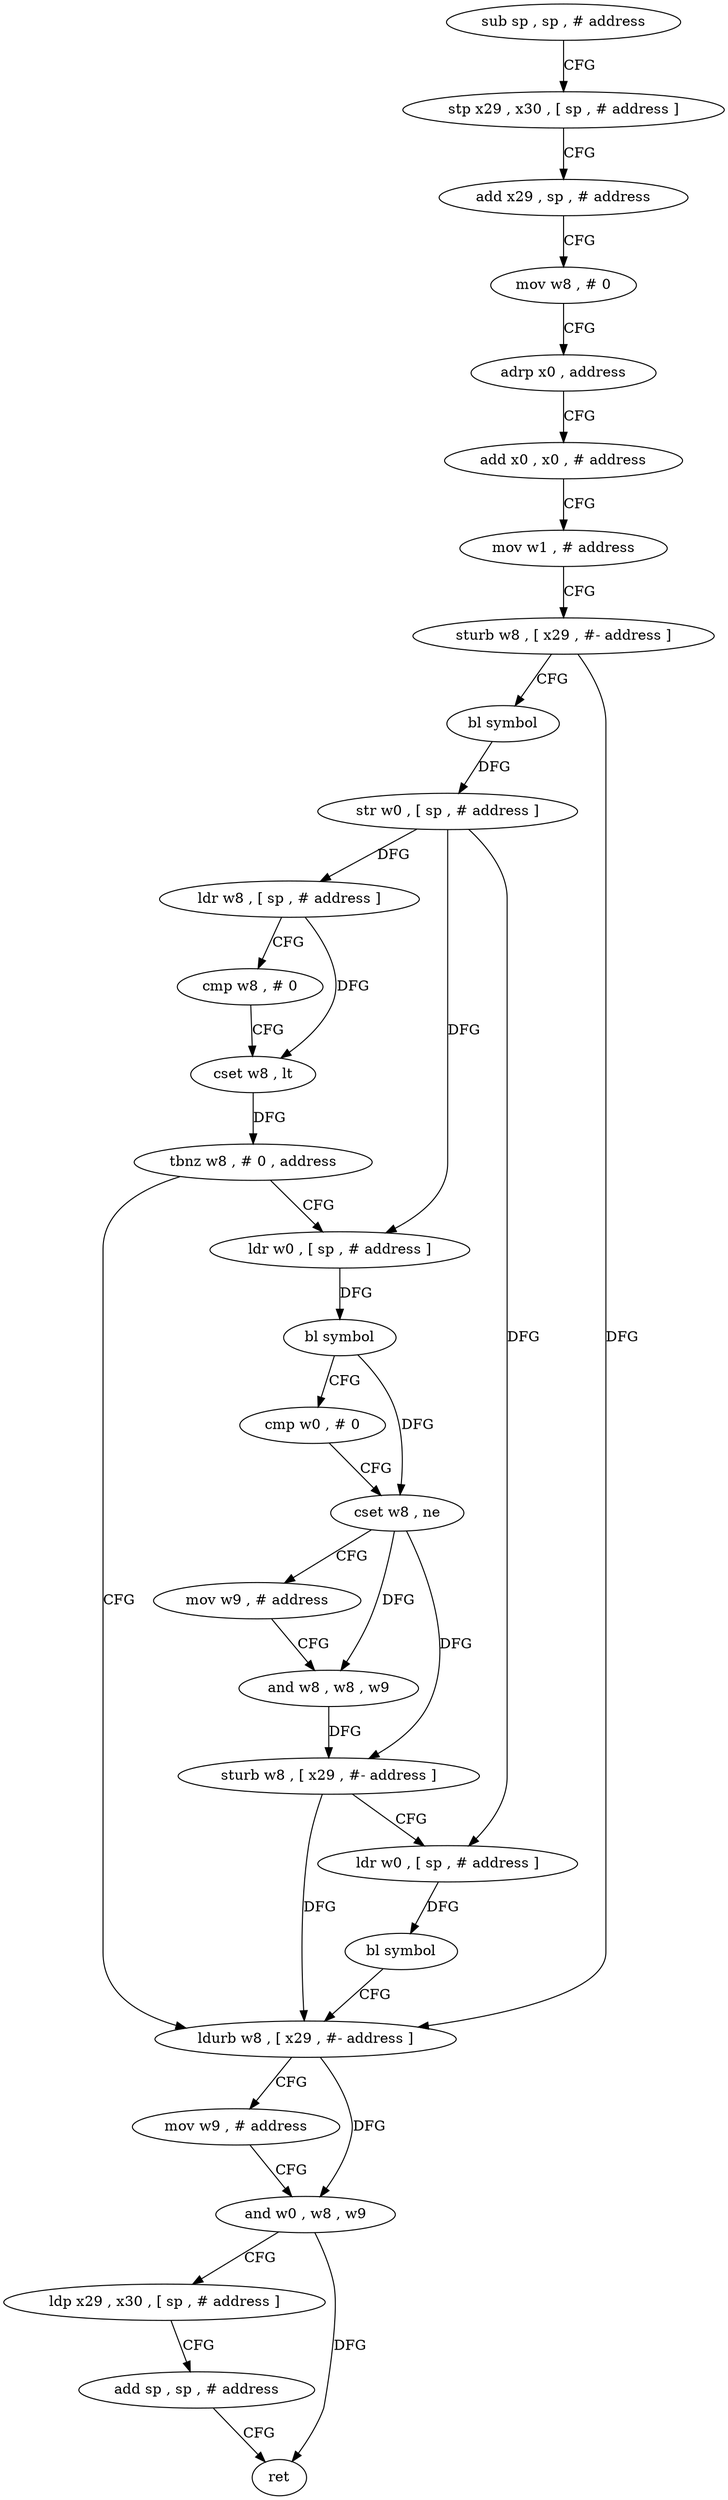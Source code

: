 digraph "func" {
"4299388" [label = "sub sp , sp , # address" ]
"4299392" [label = "stp x29 , x30 , [ sp , # address ]" ]
"4299396" [label = "add x29 , sp , # address" ]
"4299400" [label = "mov w8 , # 0" ]
"4299404" [label = "adrp x0 , address" ]
"4299408" [label = "add x0 , x0 , # address" ]
"4299412" [label = "mov w1 , # address" ]
"4299416" [label = "sturb w8 , [ x29 , #- address ]" ]
"4299420" [label = "bl symbol" ]
"4299424" [label = "str w0 , [ sp , # address ]" ]
"4299428" [label = "ldr w8 , [ sp , # address ]" ]
"4299432" [label = "cmp w8 , # 0" ]
"4299436" [label = "cset w8 , lt" ]
"4299440" [label = "tbnz w8 , # 0 , address" ]
"4299480" [label = "ldurb w8 , [ x29 , #- address ]" ]
"4299444" [label = "ldr w0 , [ sp , # address ]" ]
"4299484" [label = "mov w9 , # address" ]
"4299488" [label = "and w0 , w8 , w9" ]
"4299492" [label = "ldp x29 , x30 , [ sp , # address ]" ]
"4299496" [label = "add sp , sp , # address" ]
"4299500" [label = "ret" ]
"4299448" [label = "bl symbol" ]
"4299452" [label = "cmp w0 , # 0" ]
"4299456" [label = "cset w8 , ne" ]
"4299460" [label = "mov w9 , # address" ]
"4299464" [label = "and w8 , w8 , w9" ]
"4299468" [label = "sturb w8 , [ x29 , #- address ]" ]
"4299472" [label = "ldr w0 , [ sp , # address ]" ]
"4299476" [label = "bl symbol" ]
"4299388" -> "4299392" [ label = "CFG" ]
"4299392" -> "4299396" [ label = "CFG" ]
"4299396" -> "4299400" [ label = "CFG" ]
"4299400" -> "4299404" [ label = "CFG" ]
"4299404" -> "4299408" [ label = "CFG" ]
"4299408" -> "4299412" [ label = "CFG" ]
"4299412" -> "4299416" [ label = "CFG" ]
"4299416" -> "4299420" [ label = "CFG" ]
"4299416" -> "4299480" [ label = "DFG" ]
"4299420" -> "4299424" [ label = "DFG" ]
"4299424" -> "4299428" [ label = "DFG" ]
"4299424" -> "4299444" [ label = "DFG" ]
"4299424" -> "4299472" [ label = "DFG" ]
"4299428" -> "4299432" [ label = "CFG" ]
"4299428" -> "4299436" [ label = "DFG" ]
"4299432" -> "4299436" [ label = "CFG" ]
"4299436" -> "4299440" [ label = "DFG" ]
"4299440" -> "4299480" [ label = "CFG" ]
"4299440" -> "4299444" [ label = "CFG" ]
"4299480" -> "4299484" [ label = "CFG" ]
"4299480" -> "4299488" [ label = "DFG" ]
"4299444" -> "4299448" [ label = "DFG" ]
"4299484" -> "4299488" [ label = "CFG" ]
"4299488" -> "4299492" [ label = "CFG" ]
"4299488" -> "4299500" [ label = "DFG" ]
"4299492" -> "4299496" [ label = "CFG" ]
"4299496" -> "4299500" [ label = "CFG" ]
"4299448" -> "4299452" [ label = "CFG" ]
"4299448" -> "4299456" [ label = "DFG" ]
"4299452" -> "4299456" [ label = "CFG" ]
"4299456" -> "4299460" [ label = "CFG" ]
"4299456" -> "4299464" [ label = "DFG" ]
"4299456" -> "4299468" [ label = "DFG" ]
"4299460" -> "4299464" [ label = "CFG" ]
"4299464" -> "4299468" [ label = "DFG" ]
"4299468" -> "4299472" [ label = "CFG" ]
"4299468" -> "4299480" [ label = "DFG" ]
"4299472" -> "4299476" [ label = "DFG" ]
"4299476" -> "4299480" [ label = "CFG" ]
}
